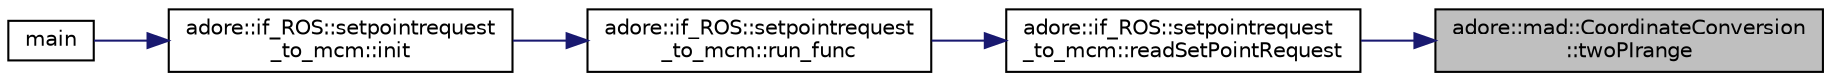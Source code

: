 digraph "adore::mad::CoordinateConversion::twoPIrange"
{
 // LATEX_PDF_SIZE
  edge [fontname="Helvetica",fontsize="10",labelfontname="Helvetica",labelfontsize="10"];
  node [fontname="Helvetica",fontsize="10",shape=record];
  rankdir="RL";
  Node1 [label="adore::mad::CoordinateConversion\l::twoPIrange",height=0.2,width=0.4,color="black", fillcolor="grey75", style="filled", fontcolor="black",tooltip=" "];
  Node1 -> Node2 [dir="back",color="midnightblue",fontsize="10",style="solid",fontname="Helvetica"];
  Node2 [label="adore::if_ROS::setpointrequest\l_to_mcm::readSetPointRequest",height=0.2,width=0.4,color="black", fillcolor="white", style="filled",URL="$classadore_1_1if__ROS_1_1setpointrequest__to__mcm.html#acfc54ebf23396c9a4a012b0ef185556c",tooltip=" "];
  Node2 -> Node3 [dir="back",color="midnightblue",fontsize="10",style="solid",fontname="Helvetica"];
  Node3 [label="adore::if_ROS::setpointrequest\l_to_mcm::run_func",height=0.2,width=0.4,color="black", fillcolor="white", style="filled",URL="$classadore_1_1if__ROS_1_1setpointrequest__to__mcm.html#a97fdb68436dbe59c9b1dbb7cad1ec369",tooltip=" "];
  Node3 -> Node4 [dir="back",color="midnightblue",fontsize="10",style="solid",fontname="Helvetica"];
  Node4 [label="adore::if_ROS::setpointrequest\l_to_mcm::init",height=0.2,width=0.4,color="black", fillcolor="white", style="filled",URL="$classadore_1_1if__ROS_1_1setpointrequest__to__mcm.html#a0a7216b8383eda995a26fd126066cec9",tooltip=" "];
  Node4 -> Node5 [dir="back",color="midnightblue",fontsize="10",style="solid",fontname="Helvetica"];
  Node5 [label="main",height=0.2,width=0.4,color="black", fillcolor="white", style="filled",URL="$setpointrequest__to__mcm__node_8cpp.html#a3c04138a5bfe5d72780bb7e82a18e627",tooltip=" "];
}
